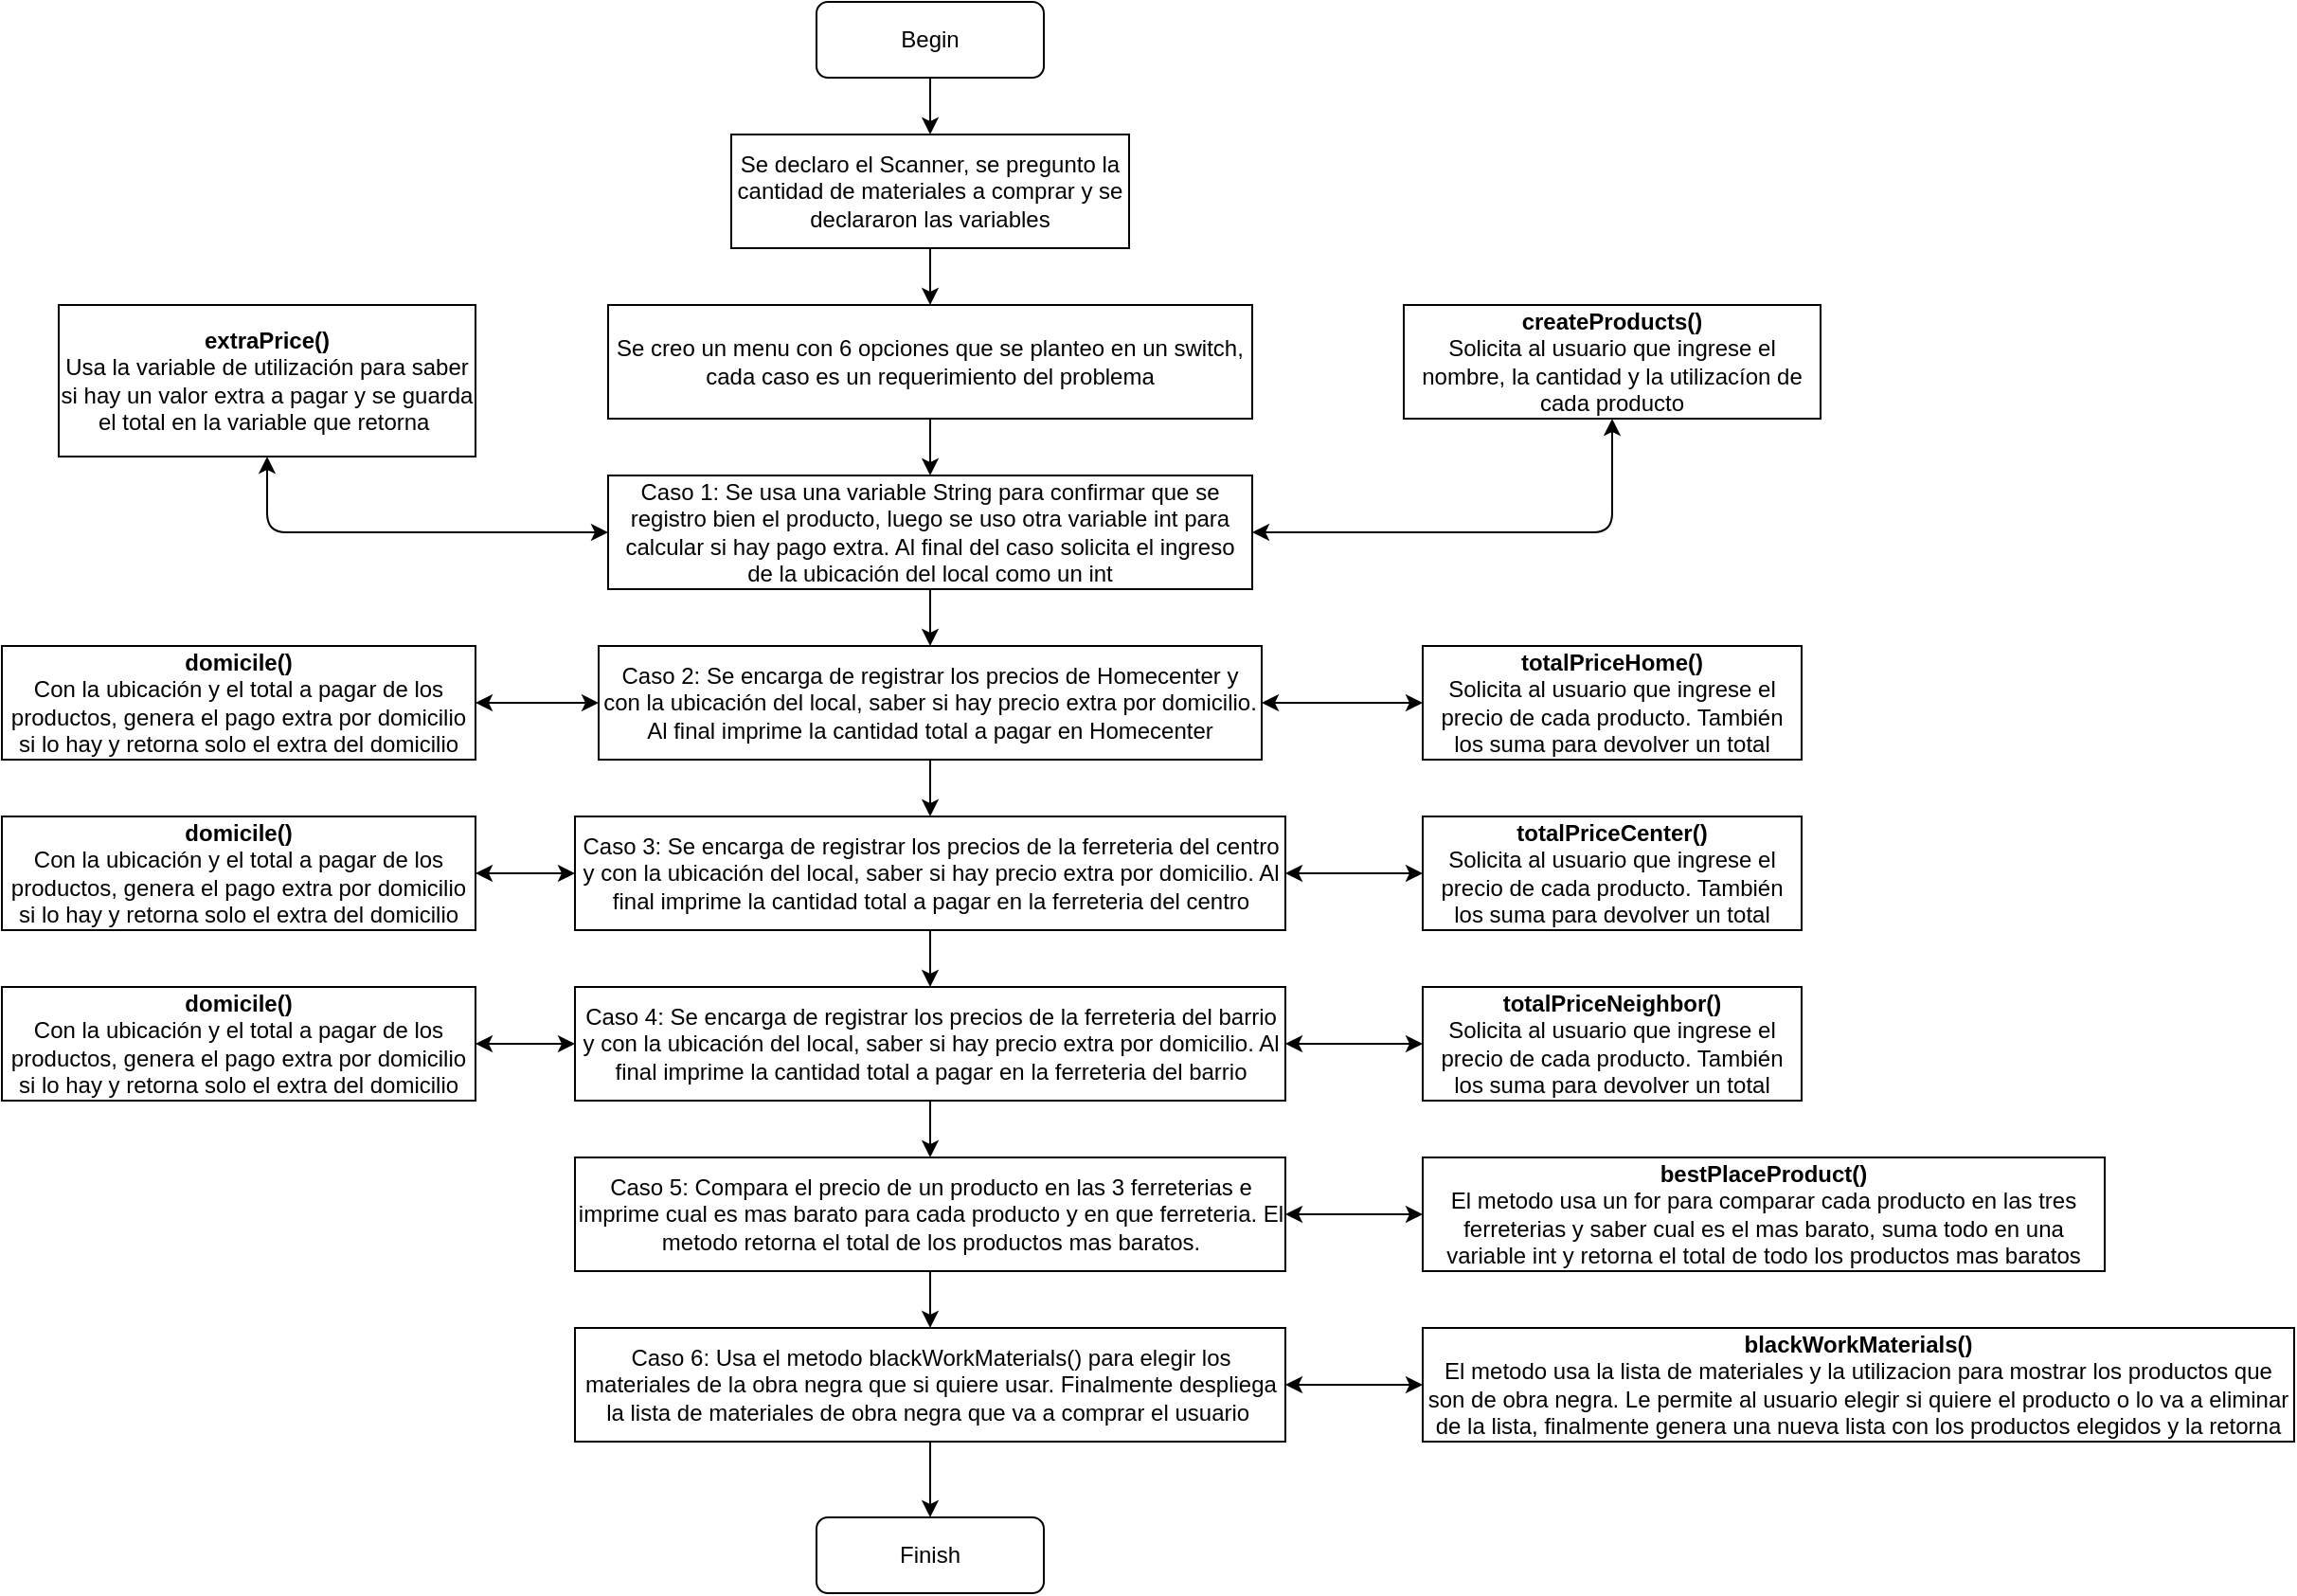 <mxfile version="13.6.2" type="device"><diagram id="C5RBs43oDa-KdzZeNtuy" name="Page-1"><mxGraphModel dx="1325" dy="374" grid="1" gridSize="10" guides="1" tooltips="1" connect="1" arrows="1" fold="1" page="1" pageScale="1" pageWidth="827" pageHeight="1169" math="0" shadow="0"><root><mxCell id="WIyWlLk6GJQsqaUBKTNV-0"/><mxCell id="WIyWlLk6GJQsqaUBKTNV-1" parent="WIyWlLk6GJQsqaUBKTNV-0"/><mxCell id="WIyWlLk6GJQsqaUBKTNV-3" value="Begin" style="rounded=1;whiteSpace=wrap;html=1;fontSize=12;glass=0;strokeWidth=1;shadow=0;" parent="WIyWlLk6GJQsqaUBKTNV-1" vertex="1"><mxGeometry x="380" y="10" width="120" height="40" as="geometry"/></mxCell><mxCell id="BCcqlqc0dM_Ma0RLbeX--0" value="Se declaro el Scanner, se pregunto la cantidad de materiales a comprar y se declararon las variables" style="rounded=0;whiteSpace=wrap;html=1;" vertex="1" parent="WIyWlLk6GJQsqaUBKTNV-1"><mxGeometry x="335" y="80" width="210" height="60" as="geometry"/></mxCell><mxCell id="BCcqlqc0dM_Ma0RLbeX--3" value="" style="endArrow=classic;html=1;exitX=0.5;exitY=1;exitDx=0;exitDy=0;entryX=0.5;entryY=0;entryDx=0;entryDy=0;" edge="1" parent="WIyWlLk6GJQsqaUBKTNV-1" source="WIyWlLk6GJQsqaUBKTNV-3" target="BCcqlqc0dM_Ma0RLbeX--0"><mxGeometry width="50" height="50" relative="1" as="geometry"><mxPoint x="280" y="350" as="sourcePoint"/><mxPoint x="330" y="300" as="targetPoint"/></mxGeometry></mxCell><mxCell id="BCcqlqc0dM_Ma0RLbeX--4" value="Se creo un menu con 6 opciones que se planteo en un switch, cada caso es un requerimiento del problema" style="rounded=0;whiteSpace=wrap;html=1;" vertex="1" parent="WIyWlLk6GJQsqaUBKTNV-1"><mxGeometry x="270" y="170" width="340" height="60" as="geometry"/></mxCell><mxCell id="BCcqlqc0dM_Ma0RLbeX--6" value="" style="endArrow=classic;html=1;exitX=0.5;exitY=1;exitDx=0;exitDy=0;" edge="1" parent="WIyWlLk6GJQsqaUBKTNV-1" source="BCcqlqc0dM_Ma0RLbeX--0" target="BCcqlqc0dM_Ma0RLbeX--4"><mxGeometry width="50" height="50" relative="1" as="geometry"><mxPoint x="380" y="190" as="sourcePoint"/><mxPoint x="440" y="168" as="targetPoint"/></mxGeometry></mxCell><mxCell id="BCcqlqc0dM_Ma0RLbeX--7" value="" style="endArrow=classic;html=1;exitX=0.5;exitY=1;exitDx=0;exitDy=0;entryX=0.5;entryY=0;entryDx=0;entryDy=0;" edge="1" parent="WIyWlLk6GJQsqaUBKTNV-1" source="BCcqlqc0dM_Ma0RLbeX--4" target="BCcqlqc0dM_Ma0RLbeX--8"><mxGeometry width="50" height="50" relative="1" as="geometry"><mxPoint x="420" y="240" as="sourcePoint"/><mxPoint x="431" y="300" as="targetPoint"/></mxGeometry></mxCell><mxCell id="BCcqlqc0dM_Ma0RLbeX--8" value="Caso 1: Se usa una variable String para confirmar que se registro bien el producto, luego se uso otra variable int para calcular si hay pago extra. Al final del caso solicita el ingreso de la ubicación del local como un int" style="rounded=0;whiteSpace=wrap;html=1;" vertex="1" parent="WIyWlLk6GJQsqaUBKTNV-1"><mxGeometry x="270" y="260" width="340" height="60" as="geometry"/></mxCell><mxCell id="BCcqlqc0dM_Ma0RLbeX--9" value="" style="endArrow=classic;startArrow=classic;html=1;exitX=1;exitY=0.5;exitDx=0;exitDy=0;entryX=0.5;entryY=1;entryDx=0;entryDy=0;" edge="1" parent="WIyWlLk6GJQsqaUBKTNV-1" source="BCcqlqc0dM_Ma0RLbeX--8" target="BCcqlqc0dM_Ma0RLbeX--10"><mxGeometry width="50" height="50" relative="1" as="geometry"><mxPoint x="650" y="310" as="sourcePoint"/><mxPoint x="760" y="220" as="targetPoint"/><Array as="points"><mxPoint x="800" y="290"/></Array></mxGeometry></mxCell><mxCell id="BCcqlqc0dM_Ma0RLbeX--10" value="&lt;b&gt;createProducts()&lt;/b&gt;&lt;br&gt;Solicita al usuario que ingrese el nombre, la cantidad y la utilizacíon de cada producto" style="rounded=0;whiteSpace=wrap;html=1;" vertex="1" parent="WIyWlLk6GJQsqaUBKTNV-1"><mxGeometry x="690" y="170" width="220" height="60" as="geometry"/></mxCell><mxCell id="BCcqlqc0dM_Ma0RLbeX--13" value="" style="endArrow=classic;startArrow=classic;html=1;entryX=0;entryY=0.5;entryDx=0;entryDy=0;exitX=0.5;exitY=1;exitDx=0;exitDy=0;" edge="1" parent="WIyWlLk6GJQsqaUBKTNV-1" source="BCcqlqc0dM_Ma0RLbeX--14" target="BCcqlqc0dM_Ma0RLbeX--8"><mxGeometry width="50" height="50" relative="1" as="geometry"><mxPoint x="110" y="260" as="sourcePoint"/><mxPoint x="240" y="290" as="targetPoint"/><Array as="points"><mxPoint x="90" y="290"/></Array></mxGeometry></mxCell><mxCell id="BCcqlqc0dM_Ma0RLbeX--14" value="&lt;b&gt;extraPrice()&lt;/b&gt;&lt;br&gt;&lt;span&gt;Usa la variable de utilización para saber si hay un valor extra a pagar y se guarda el total en la variable que retorna&amp;nbsp;&lt;/span&gt;" style="rounded=0;whiteSpace=wrap;html=1;" vertex="1" parent="WIyWlLk6GJQsqaUBKTNV-1"><mxGeometry x="-20" y="170" width="220" height="80" as="geometry"/></mxCell><mxCell id="BCcqlqc0dM_Ma0RLbeX--15" value="" style="endArrow=classic;html=1;entryX=0.5;entryY=0;entryDx=0;entryDy=0;exitX=0.5;exitY=1;exitDx=0;exitDy=0;" edge="1" parent="WIyWlLk6GJQsqaUBKTNV-1" source="BCcqlqc0dM_Ma0RLbeX--8" target="BCcqlqc0dM_Ma0RLbeX--16"><mxGeometry width="50" height="50" relative="1" as="geometry"><mxPoint x="440" y="320" as="sourcePoint"/><mxPoint x="430" y="360" as="targetPoint"/></mxGeometry></mxCell><mxCell id="BCcqlqc0dM_Ma0RLbeX--16" value="Caso 2: Se encarga de registrar los precios de Homecenter y con la ubicación del local, saber si hay precio extra por domicilio. Al final imprime la cantidad total a pagar en Homecenter" style="rounded=0;whiteSpace=wrap;html=1;" vertex="1" parent="WIyWlLk6GJQsqaUBKTNV-1"><mxGeometry x="265" y="350" width="350" height="60" as="geometry"/></mxCell><mxCell id="BCcqlqc0dM_Ma0RLbeX--18" value="" style="endArrow=classic;startArrow=classic;html=1;exitX=1;exitY=0.5;exitDx=0;exitDy=0;entryX=0;entryY=0.5;entryDx=0;entryDy=0;" edge="1" parent="WIyWlLk6GJQsqaUBKTNV-1" target="BCcqlqc0dM_Ma0RLbeX--19" source="BCcqlqc0dM_Ma0RLbeX--16"><mxGeometry width="50" height="50" relative="1" as="geometry"><mxPoint x="670" y="400" as="sourcePoint"/><mxPoint x="820" y="330" as="targetPoint"/><Array as="points"/></mxGeometry></mxCell><mxCell id="BCcqlqc0dM_Ma0RLbeX--19" value="&lt;b&gt;totalPriceHome()&lt;/b&gt;&lt;br&gt;Solicita al usuario que ingrese el precio de cada producto. También los suma para devolver un total" style="rounded=0;whiteSpace=wrap;html=1;" vertex="1" parent="WIyWlLk6GJQsqaUBKTNV-1"><mxGeometry x="700" y="350" width="200" height="60" as="geometry"/></mxCell><mxCell id="BCcqlqc0dM_Ma0RLbeX--20" value="" style="endArrow=classic;startArrow=classic;html=1;exitX=0;exitY=0.5;exitDx=0;exitDy=0;entryX=1;entryY=0.5;entryDx=0;entryDy=0;" edge="1" parent="WIyWlLk6GJQsqaUBKTNV-1" target="BCcqlqc0dM_Ma0RLbeX--21" source="BCcqlqc0dM_Ma0RLbeX--16"><mxGeometry width="50" height="50" relative="1" as="geometry"><mxPoint x="-85" y="370" as="sourcePoint"/><mxPoint x="120" y="320" as="targetPoint"/><Array as="points"/></mxGeometry></mxCell><mxCell id="BCcqlqc0dM_Ma0RLbeX--21" value="&lt;b&gt;domicile()&lt;/b&gt;&lt;br&gt;Con la ubicación y el total a pagar de los productos, genera el pago extra por domicilio si lo hay y retorna solo el extra del domicilio" style="rounded=0;whiteSpace=wrap;html=1;" vertex="1" parent="WIyWlLk6GJQsqaUBKTNV-1"><mxGeometry x="-50" y="350" width="250" height="60" as="geometry"/></mxCell><mxCell id="BCcqlqc0dM_Ma0RLbeX--22" value="" style="endArrow=classic;html=1;entryX=0.5;entryY=0;entryDx=0;entryDy=0;exitX=0.5;exitY=1;exitDx=0;exitDy=0;" edge="1" parent="WIyWlLk6GJQsqaUBKTNV-1" target="BCcqlqc0dM_Ma0RLbeX--23" source="BCcqlqc0dM_Ma0RLbeX--16"><mxGeometry width="50" height="50" relative="1" as="geometry"><mxPoint x="440" y="410" as="sourcePoint"/><mxPoint x="430" y="450" as="targetPoint"/></mxGeometry></mxCell><mxCell id="BCcqlqc0dM_Ma0RLbeX--23" value="Caso 3: Se encarga de registrar los precios de la ferreteria del centro y con la ubicación del local, saber si hay precio extra por domicilio. Al final imprime la cantidad total a pagar en la ferreteria del centro" style="rounded=0;whiteSpace=wrap;html=1;" vertex="1" parent="WIyWlLk6GJQsqaUBKTNV-1"><mxGeometry x="252.5" y="440" width="375" height="60" as="geometry"/></mxCell><mxCell id="BCcqlqc0dM_Ma0RLbeX--24" value="" style="endArrow=classic;startArrow=classic;html=1;exitX=1;exitY=0.5;exitDx=0;exitDy=0;entryX=0;entryY=0.5;entryDx=0;entryDy=0;" edge="1" parent="WIyWlLk6GJQsqaUBKTNV-1" source="BCcqlqc0dM_Ma0RLbeX--23" target="BCcqlqc0dM_Ma0RLbeX--25"><mxGeometry width="50" height="50" relative="1" as="geometry"><mxPoint x="670" y="490" as="sourcePoint"/><mxPoint x="820" y="420" as="targetPoint"/><Array as="points"/></mxGeometry></mxCell><mxCell id="BCcqlqc0dM_Ma0RLbeX--25" value="&lt;b&gt;totalPriceCenter()&lt;/b&gt;&lt;br&gt;Solicita al usuario que ingrese el precio de cada producto. También los suma para devolver un total" style="rounded=0;whiteSpace=wrap;html=1;" vertex="1" parent="WIyWlLk6GJQsqaUBKTNV-1"><mxGeometry x="700" y="440" width="200" height="60" as="geometry"/></mxCell><mxCell id="BCcqlqc0dM_Ma0RLbeX--26" value="" style="endArrow=classic;startArrow=classic;html=1;exitX=0;exitY=0.5;exitDx=0;exitDy=0;entryX=1;entryY=0.5;entryDx=0;entryDy=0;" edge="1" parent="WIyWlLk6GJQsqaUBKTNV-1" source="BCcqlqc0dM_Ma0RLbeX--23" target="BCcqlqc0dM_Ma0RLbeX--27"><mxGeometry width="50" height="50" relative="1" as="geometry"><mxPoint x="-85" y="460" as="sourcePoint"/><mxPoint x="120" y="410" as="targetPoint"/><Array as="points"/></mxGeometry></mxCell><mxCell id="BCcqlqc0dM_Ma0RLbeX--27" value="&lt;b&gt;domicile()&lt;/b&gt;&lt;br&gt;Con la ubicación y el total a pagar de los productos, genera el pago extra por domicilio si lo hay y retorna solo el extra del domicilio" style="rounded=0;whiteSpace=wrap;html=1;" vertex="1" parent="WIyWlLk6GJQsqaUBKTNV-1"><mxGeometry x="-50" y="440" width="250" height="60" as="geometry"/></mxCell><mxCell id="BCcqlqc0dM_Ma0RLbeX--34" value="" style="endArrow=classic;html=1;entryX=0.5;entryY=0;entryDx=0;entryDy=0;exitX=0.5;exitY=1;exitDx=0;exitDy=0;" edge="1" parent="WIyWlLk6GJQsqaUBKTNV-1" target="BCcqlqc0dM_Ma0RLbeX--35" source="BCcqlqc0dM_Ma0RLbeX--23"><mxGeometry width="50" height="50" relative="1" as="geometry"><mxPoint x="440" y="500" as="sourcePoint"/><mxPoint x="430" y="540" as="targetPoint"/></mxGeometry></mxCell><mxCell id="BCcqlqc0dM_Ma0RLbeX--35" value="Caso 4: Se encarga de registrar los precios de la ferreteria del barrio y con la ubicación del local, saber si hay precio extra por domicilio. Al final imprime la cantidad total a pagar en la ferreteria del barrio" style="rounded=0;whiteSpace=wrap;html=1;" vertex="1" parent="WIyWlLk6GJQsqaUBKTNV-1"><mxGeometry x="252.5" y="530" width="375" height="60" as="geometry"/></mxCell><mxCell id="BCcqlqc0dM_Ma0RLbeX--36" value="" style="endArrow=classic;startArrow=classic;html=1;exitX=1;exitY=0.5;exitDx=0;exitDy=0;entryX=0;entryY=0.5;entryDx=0;entryDy=0;" edge="1" parent="WIyWlLk6GJQsqaUBKTNV-1" source="BCcqlqc0dM_Ma0RLbeX--35" target="BCcqlqc0dM_Ma0RLbeX--37"><mxGeometry width="50" height="50" relative="1" as="geometry"><mxPoint x="670" y="580" as="sourcePoint"/><mxPoint x="820" y="510" as="targetPoint"/><Array as="points"/></mxGeometry></mxCell><mxCell id="BCcqlqc0dM_Ma0RLbeX--37" value="&lt;b&gt;totalPriceNeighbor()&lt;/b&gt;&lt;br&gt;Solicita al usuario que ingrese el precio de cada producto. También los suma para devolver un total" style="rounded=0;whiteSpace=wrap;html=1;" vertex="1" parent="WIyWlLk6GJQsqaUBKTNV-1"><mxGeometry x="700" y="530" width="200" height="60" as="geometry"/></mxCell><mxCell id="BCcqlqc0dM_Ma0RLbeX--38" value="" style="endArrow=classic;startArrow=classic;html=1;exitX=0;exitY=0.5;exitDx=0;exitDy=0;entryX=1;entryY=0.5;entryDx=0;entryDy=0;" edge="1" parent="WIyWlLk6GJQsqaUBKTNV-1" source="BCcqlqc0dM_Ma0RLbeX--35" target="BCcqlqc0dM_Ma0RLbeX--39"><mxGeometry width="50" height="50" relative="1" as="geometry"><mxPoint x="-85" y="550" as="sourcePoint"/><mxPoint x="120" y="500" as="targetPoint"/><Array as="points"/></mxGeometry></mxCell><mxCell id="BCcqlqc0dM_Ma0RLbeX--39" value="&lt;b&gt;domicile()&lt;/b&gt;&lt;br&gt;Con la ubicación y el total a pagar de los productos, genera el pago extra por domicilio si lo hay y retorna solo el extra del domicilio" style="rounded=0;whiteSpace=wrap;html=1;" vertex="1" parent="WIyWlLk6GJQsqaUBKTNV-1"><mxGeometry x="-50" y="530" width="250" height="60" as="geometry"/></mxCell><mxCell id="BCcqlqc0dM_Ma0RLbeX--40" value="" style="endArrow=classic;html=1;entryX=0.5;entryY=0;entryDx=0;entryDy=0;exitX=0.5;exitY=1;exitDx=0;exitDy=0;" edge="1" parent="WIyWlLk6GJQsqaUBKTNV-1" target="BCcqlqc0dM_Ma0RLbeX--41" source="BCcqlqc0dM_Ma0RLbeX--35"><mxGeometry width="50" height="50" relative="1" as="geometry"><mxPoint x="440" y="610" as="sourcePoint"/><mxPoint x="430" y="650" as="targetPoint"/></mxGeometry></mxCell><mxCell id="BCcqlqc0dM_Ma0RLbeX--41" value="Caso 5: Compara el precio de un producto en las 3 ferreterias e imprime cual es mas barato para cada producto y en que ferreteria. El metodo retorna el total de los productos mas baratos." style="rounded=0;whiteSpace=wrap;html=1;" vertex="1" parent="WIyWlLk6GJQsqaUBKTNV-1"><mxGeometry x="252.5" y="620" width="375" height="60" as="geometry"/></mxCell><mxCell id="BCcqlqc0dM_Ma0RLbeX--43" value="" style="endArrow=classic;startArrow=classic;html=1;exitX=1;exitY=0.5;exitDx=0;exitDy=0;entryX=0;entryY=0.5;entryDx=0;entryDy=0;" edge="1" parent="WIyWlLk6GJQsqaUBKTNV-1" source="BCcqlqc0dM_Ma0RLbeX--41" target="BCcqlqc0dM_Ma0RLbeX--44"><mxGeometry width="50" height="50" relative="1" as="geometry"><mxPoint x="550" y="600" as="sourcePoint"/><mxPoint x="690" y="640" as="targetPoint"/></mxGeometry></mxCell><mxCell id="BCcqlqc0dM_Ma0RLbeX--44" value="&lt;b&gt;bestPlaceProduct()&lt;/b&gt;&lt;br&gt;El metodo usa un for para comparar cada producto en las tres ferreterias y saber cual es el mas barato, suma todo en una variable int y retorna el total de todo los productos mas baratos" style="rounded=0;whiteSpace=wrap;html=1;" vertex="1" parent="WIyWlLk6GJQsqaUBKTNV-1"><mxGeometry x="700" y="620" width="360" height="60" as="geometry"/></mxCell><mxCell id="BCcqlqc0dM_Ma0RLbeX--47" value="" style="endArrow=classic;html=1;entryX=0.5;entryY=0;entryDx=0;entryDy=0;exitX=0.5;exitY=1;exitDx=0;exitDy=0;" edge="1" parent="WIyWlLk6GJQsqaUBKTNV-1" target="BCcqlqc0dM_Ma0RLbeX--48" source="BCcqlqc0dM_Ma0RLbeX--41"><mxGeometry width="50" height="50" relative="1" as="geometry"><mxPoint x="440" y="690" as="sourcePoint"/><mxPoint x="430" y="730" as="targetPoint"/></mxGeometry></mxCell><mxCell id="BCcqlqc0dM_Ma0RLbeX--48" value="Caso 6: Usa el metodo blackWorkMaterials() para elegir los materiales de la obra negra que si quiere usar. Finalmente despliega la lista de materiales de obra negra que va a comprar el usuario&amp;nbsp;" style="rounded=0;whiteSpace=wrap;html=1;" vertex="1" parent="WIyWlLk6GJQsqaUBKTNV-1"><mxGeometry x="252.5" y="710" width="375" height="60" as="geometry"/></mxCell><mxCell id="BCcqlqc0dM_Ma0RLbeX--50" value="" style="endArrow=classic;startArrow=classic;html=1;exitX=1;exitY=0.5;exitDx=0;exitDy=0;entryX=0;entryY=0.5;entryDx=0;entryDy=0;" edge="1" parent="WIyWlLk6GJQsqaUBKTNV-1" target="BCcqlqc0dM_Ma0RLbeX--51" source="BCcqlqc0dM_Ma0RLbeX--48"><mxGeometry width="50" height="50" relative="1" as="geometry"><mxPoint x="663.75" y="740" as="sourcePoint"/><mxPoint x="726.25" y="730" as="targetPoint"/></mxGeometry></mxCell><mxCell id="BCcqlqc0dM_Ma0RLbeX--51" value="&lt;b&gt;blackWorkMaterials()&lt;/b&gt;&lt;br&gt;El metodo usa la lista de materiales y la utilizacion para mostrar los productos que son de obra negra. Le permite al usuario elegir si quiere el producto o lo va a eliminar de la lista, finalmente genera una nueva lista con los productos elegidos y la retorna" style="rounded=0;whiteSpace=wrap;html=1;" vertex="1" parent="WIyWlLk6GJQsqaUBKTNV-1"><mxGeometry x="700" y="710" width="460" height="60" as="geometry"/></mxCell><mxCell id="BCcqlqc0dM_Ma0RLbeX--52" value="Finish" style="rounded=1;whiteSpace=wrap;html=1;" vertex="1" parent="WIyWlLk6GJQsqaUBKTNV-1"><mxGeometry x="380" y="810" width="120" height="40" as="geometry"/></mxCell><mxCell id="BCcqlqc0dM_Ma0RLbeX--53" value="" style="endArrow=classic;html=1;entryX=0.5;entryY=0;entryDx=0;entryDy=0;exitX=0.5;exitY=1;exitDx=0;exitDy=0;" edge="1" parent="WIyWlLk6GJQsqaUBKTNV-1" source="BCcqlqc0dM_Ma0RLbeX--48" target="BCcqlqc0dM_Ma0RLbeX--52"><mxGeometry width="50" height="50" relative="1" as="geometry"><mxPoint x="380" y="930" as="sourcePoint"/><mxPoint x="430" y="880" as="targetPoint"/></mxGeometry></mxCell></root></mxGraphModel></diagram></mxfile>